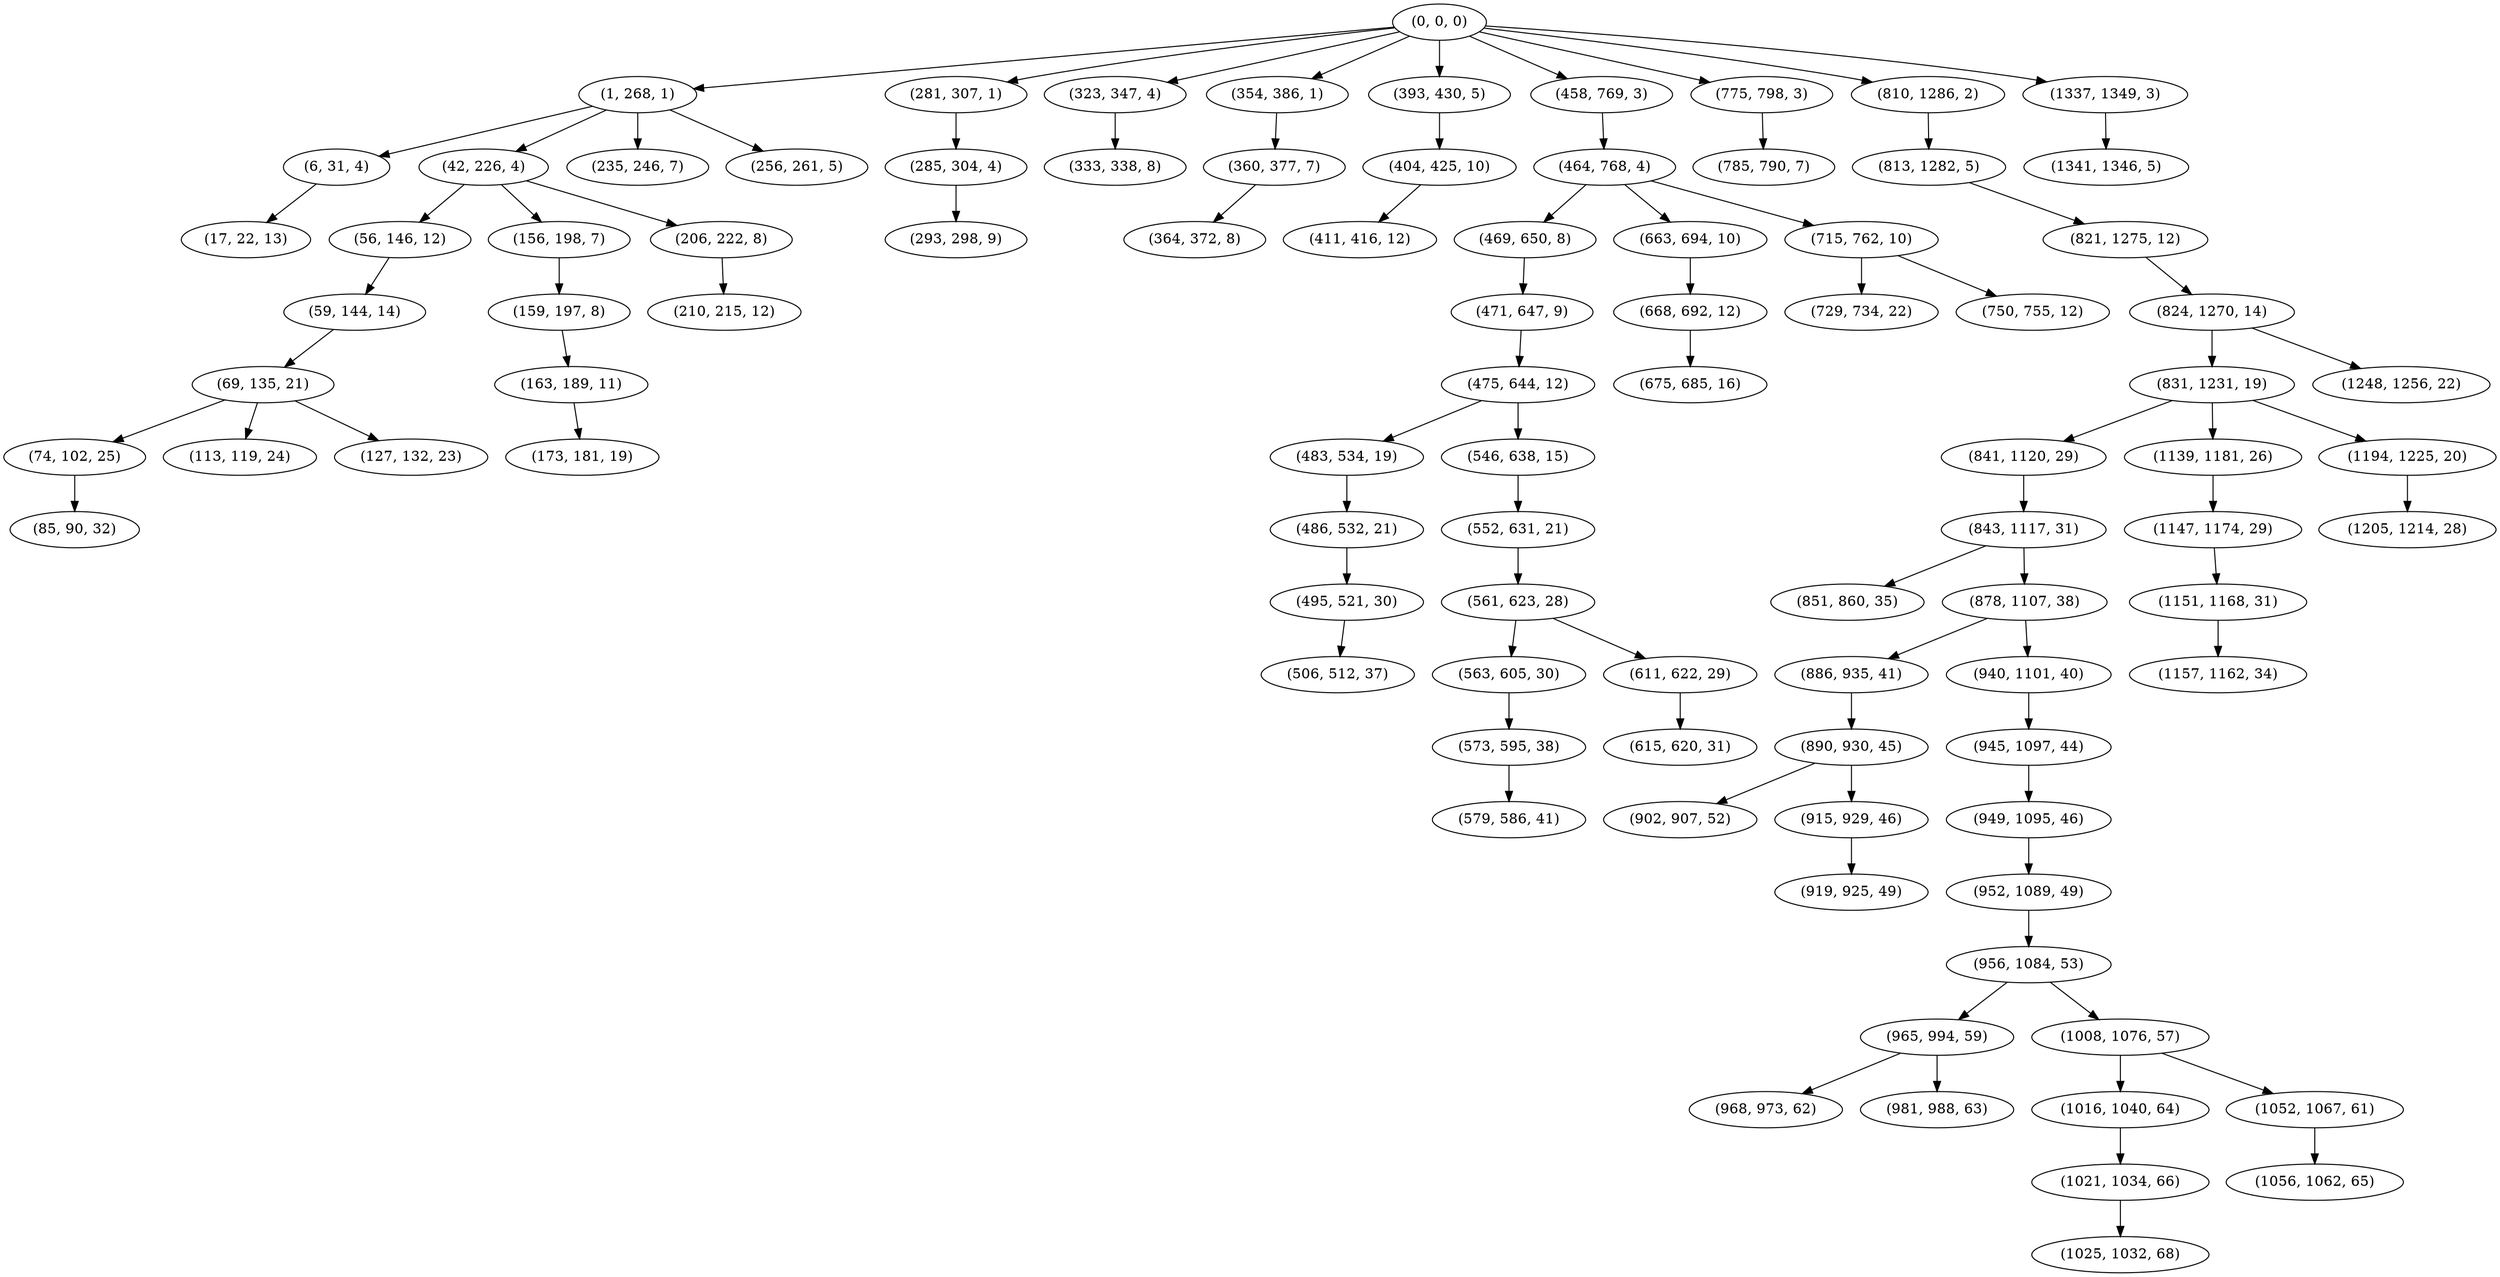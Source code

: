 digraph tree {
    "(0, 0, 0)";
    "(1, 268, 1)";
    "(6, 31, 4)";
    "(17, 22, 13)";
    "(42, 226, 4)";
    "(56, 146, 12)";
    "(59, 144, 14)";
    "(69, 135, 21)";
    "(74, 102, 25)";
    "(85, 90, 32)";
    "(113, 119, 24)";
    "(127, 132, 23)";
    "(156, 198, 7)";
    "(159, 197, 8)";
    "(163, 189, 11)";
    "(173, 181, 19)";
    "(206, 222, 8)";
    "(210, 215, 12)";
    "(235, 246, 7)";
    "(256, 261, 5)";
    "(281, 307, 1)";
    "(285, 304, 4)";
    "(293, 298, 9)";
    "(323, 347, 4)";
    "(333, 338, 8)";
    "(354, 386, 1)";
    "(360, 377, 7)";
    "(364, 372, 8)";
    "(393, 430, 5)";
    "(404, 425, 10)";
    "(411, 416, 12)";
    "(458, 769, 3)";
    "(464, 768, 4)";
    "(469, 650, 8)";
    "(471, 647, 9)";
    "(475, 644, 12)";
    "(483, 534, 19)";
    "(486, 532, 21)";
    "(495, 521, 30)";
    "(506, 512, 37)";
    "(546, 638, 15)";
    "(552, 631, 21)";
    "(561, 623, 28)";
    "(563, 605, 30)";
    "(573, 595, 38)";
    "(579, 586, 41)";
    "(611, 622, 29)";
    "(615, 620, 31)";
    "(663, 694, 10)";
    "(668, 692, 12)";
    "(675, 685, 16)";
    "(715, 762, 10)";
    "(729, 734, 22)";
    "(750, 755, 12)";
    "(775, 798, 3)";
    "(785, 790, 7)";
    "(810, 1286, 2)";
    "(813, 1282, 5)";
    "(821, 1275, 12)";
    "(824, 1270, 14)";
    "(831, 1231, 19)";
    "(841, 1120, 29)";
    "(843, 1117, 31)";
    "(851, 860, 35)";
    "(878, 1107, 38)";
    "(886, 935, 41)";
    "(890, 930, 45)";
    "(902, 907, 52)";
    "(915, 929, 46)";
    "(919, 925, 49)";
    "(940, 1101, 40)";
    "(945, 1097, 44)";
    "(949, 1095, 46)";
    "(952, 1089, 49)";
    "(956, 1084, 53)";
    "(965, 994, 59)";
    "(968, 973, 62)";
    "(981, 988, 63)";
    "(1008, 1076, 57)";
    "(1016, 1040, 64)";
    "(1021, 1034, 66)";
    "(1025, 1032, 68)";
    "(1052, 1067, 61)";
    "(1056, 1062, 65)";
    "(1139, 1181, 26)";
    "(1147, 1174, 29)";
    "(1151, 1168, 31)";
    "(1157, 1162, 34)";
    "(1194, 1225, 20)";
    "(1205, 1214, 28)";
    "(1248, 1256, 22)";
    "(1337, 1349, 3)";
    "(1341, 1346, 5)";
    "(0, 0, 0)" -> "(1, 268, 1)";
    "(0, 0, 0)" -> "(281, 307, 1)";
    "(0, 0, 0)" -> "(323, 347, 4)";
    "(0, 0, 0)" -> "(354, 386, 1)";
    "(0, 0, 0)" -> "(393, 430, 5)";
    "(0, 0, 0)" -> "(458, 769, 3)";
    "(0, 0, 0)" -> "(775, 798, 3)";
    "(0, 0, 0)" -> "(810, 1286, 2)";
    "(0, 0, 0)" -> "(1337, 1349, 3)";
    "(1, 268, 1)" -> "(6, 31, 4)";
    "(1, 268, 1)" -> "(42, 226, 4)";
    "(1, 268, 1)" -> "(235, 246, 7)";
    "(1, 268, 1)" -> "(256, 261, 5)";
    "(6, 31, 4)" -> "(17, 22, 13)";
    "(42, 226, 4)" -> "(56, 146, 12)";
    "(42, 226, 4)" -> "(156, 198, 7)";
    "(42, 226, 4)" -> "(206, 222, 8)";
    "(56, 146, 12)" -> "(59, 144, 14)";
    "(59, 144, 14)" -> "(69, 135, 21)";
    "(69, 135, 21)" -> "(74, 102, 25)";
    "(69, 135, 21)" -> "(113, 119, 24)";
    "(69, 135, 21)" -> "(127, 132, 23)";
    "(74, 102, 25)" -> "(85, 90, 32)";
    "(156, 198, 7)" -> "(159, 197, 8)";
    "(159, 197, 8)" -> "(163, 189, 11)";
    "(163, 189, 11)" -> "(173, 181, 19)";
    "(206, 222, 8)" -> "(210, 215, 12)";
    "(281, 307, 1)" -> "(285, 304, 4)";
    "(285, 304, 4)" -> "(293, 298, 9)";
    "(323, 347, 4)" -> "(333, 338, 8)";
    "(354, 386, 1)" -> "(360, 377, 7)";
    "(360, 377, 7)" -> "(364, 372, 8)";
    "(393, 430, 5)" -> "(404, 425, 10)";
    "(404, 425, 10)" -> "(411, 416, 12)";
    "(458, 769, 3)" -> "(464, 768, 4)";
    "(464, 768, 4)" -> "(469, 650, 8)";
    "(464, 768, 4)" -> "(663, 694, 10)";
    "(464, 768, 4)" -> "(715, 762, 10)";
    "(469, 650, 8)" -> "(471, 647, 9)";
    "(471, 647, 9)" -> "(475, 644, 12)";
    "(475, 644, 12)" -> "(483, 534, 19)";
    "(475, 644, 12)" -> "(546, 638, 15)";
    "(483, 534, 19)" -> "(486, 532, 21)";
    "(486, 532, 21)" -> "(495, 521, 30)";
    "(495, 521, 30)" -> "(506, 512, 37)";
    "(546, 638, 15)" -> "(552, 631, 21)";
    "(552, 631, 21)" -> "(561, 623, 28)";
    "(561, 623, 28)" -> "(563, 605, 30)";
    "(561, 623, 28)" -> "(611, 622, 29)";
    "(563, 605, 30)" -> "(573, 595, 38)";
    "(573, 595, 38)" -> "(579, 586, 41)";
    "(611, 622, 29)" -> "(615, 620, 31)";
    "(663, 694, 10)" -> "(668, 692, 12)";
    "(668, 692, 12)" -> "(675, 685, 16)";
    "(715, 762, 10)" -> "(729, 734, 22)";
    "(715, 762, 10)" -> "(750, 755, 12)";
    "(775, 798, 3)" -> "(785, 790, 7)";
    "(810, 1286, 2)" -> "(813, 1282, 5)";
    "(813, 1282, 5)" -> "(821, 1275, 12)";
    "(821, 1275, 12)" -> "(824, 1270, 14)";
    "(824, 1270, 14)" -> "(831, 1231, 19)";
    "(824, 1270, 14)" -> "(1248, 1256, 22)";
    "(831, 1231, 19)" -> "(841, 1120, 29)";
    "(831, 1231, 19)" -> "(1139, 1181, 26)";
    "(831, 1231, 19)" -> "(1194, 1225, 20)";
    "(841, 1120, 29)" -> "(843, 1117, 31)";
    "(843, 1117, 31)" -> "(851, 860, 35)";
    "(843, 1117, 31)" -> "(878, 1107, 38)";
    "(878, 1107, 38)" -> "(886, 935, 41)";
    "(878, 1107, 38)" -> "(940, 1101, 40)";
    "(886, 935, 41)" -> "(890, 930, 45)";
    "(890, 930, 45)" -> "(902, 907, 52)";
    "(890, 930, 45)" -> "(915, 929, 46)";
    "(915, 929, 46)" -> "(919, 925, 49)";
    "(940, 1101, 40)" -> "(945, 1097, 44)";
    "(945, 1097, 44)" -> "(949, 1095, 46)";
    "(949, 1095, 46)" -> "(952, 1089, 49)";
    "(952, 1089, 49)" -> "(956, 1084, 53)";
    "(956, 1084, 53)" -> "(965, 994, 59)";
    "(956, 1084, 53)" -> "(1008, 1076, 57)";
    "(965, 994, 59)" -> "(968, 973, 62)";
    "(965, 994, 59)" -> "(981, 988, 63)";
    "(1008, 1076, 57)" -> "(1016, 1040, 64)";
    "(1008, 1076, 57)" -> "(1052, 1067, 61)";
    "(1016, 1040, 64)" -> "(1021, 1034, 66)";
    "(1021, 1034, 66)" -> "(1025, 1032, 68)";
    "(1052, 1067, 61)" -> "(1056, 1062, 65)";
    "(1139, 1181, 26)" -> "(1147, 1174, 29)";
    "(1147, 1174, 29)" -> "(1151, 1168, 31)";
    "(1151, 1168, 31)" -> "(1157, 1162, 34)";
    "(1194, 1225, 20)" -> "(1205, 1214, 28)";
    "(1337, 1349, 3)" -> "(1341, 1346, 5)";
}
